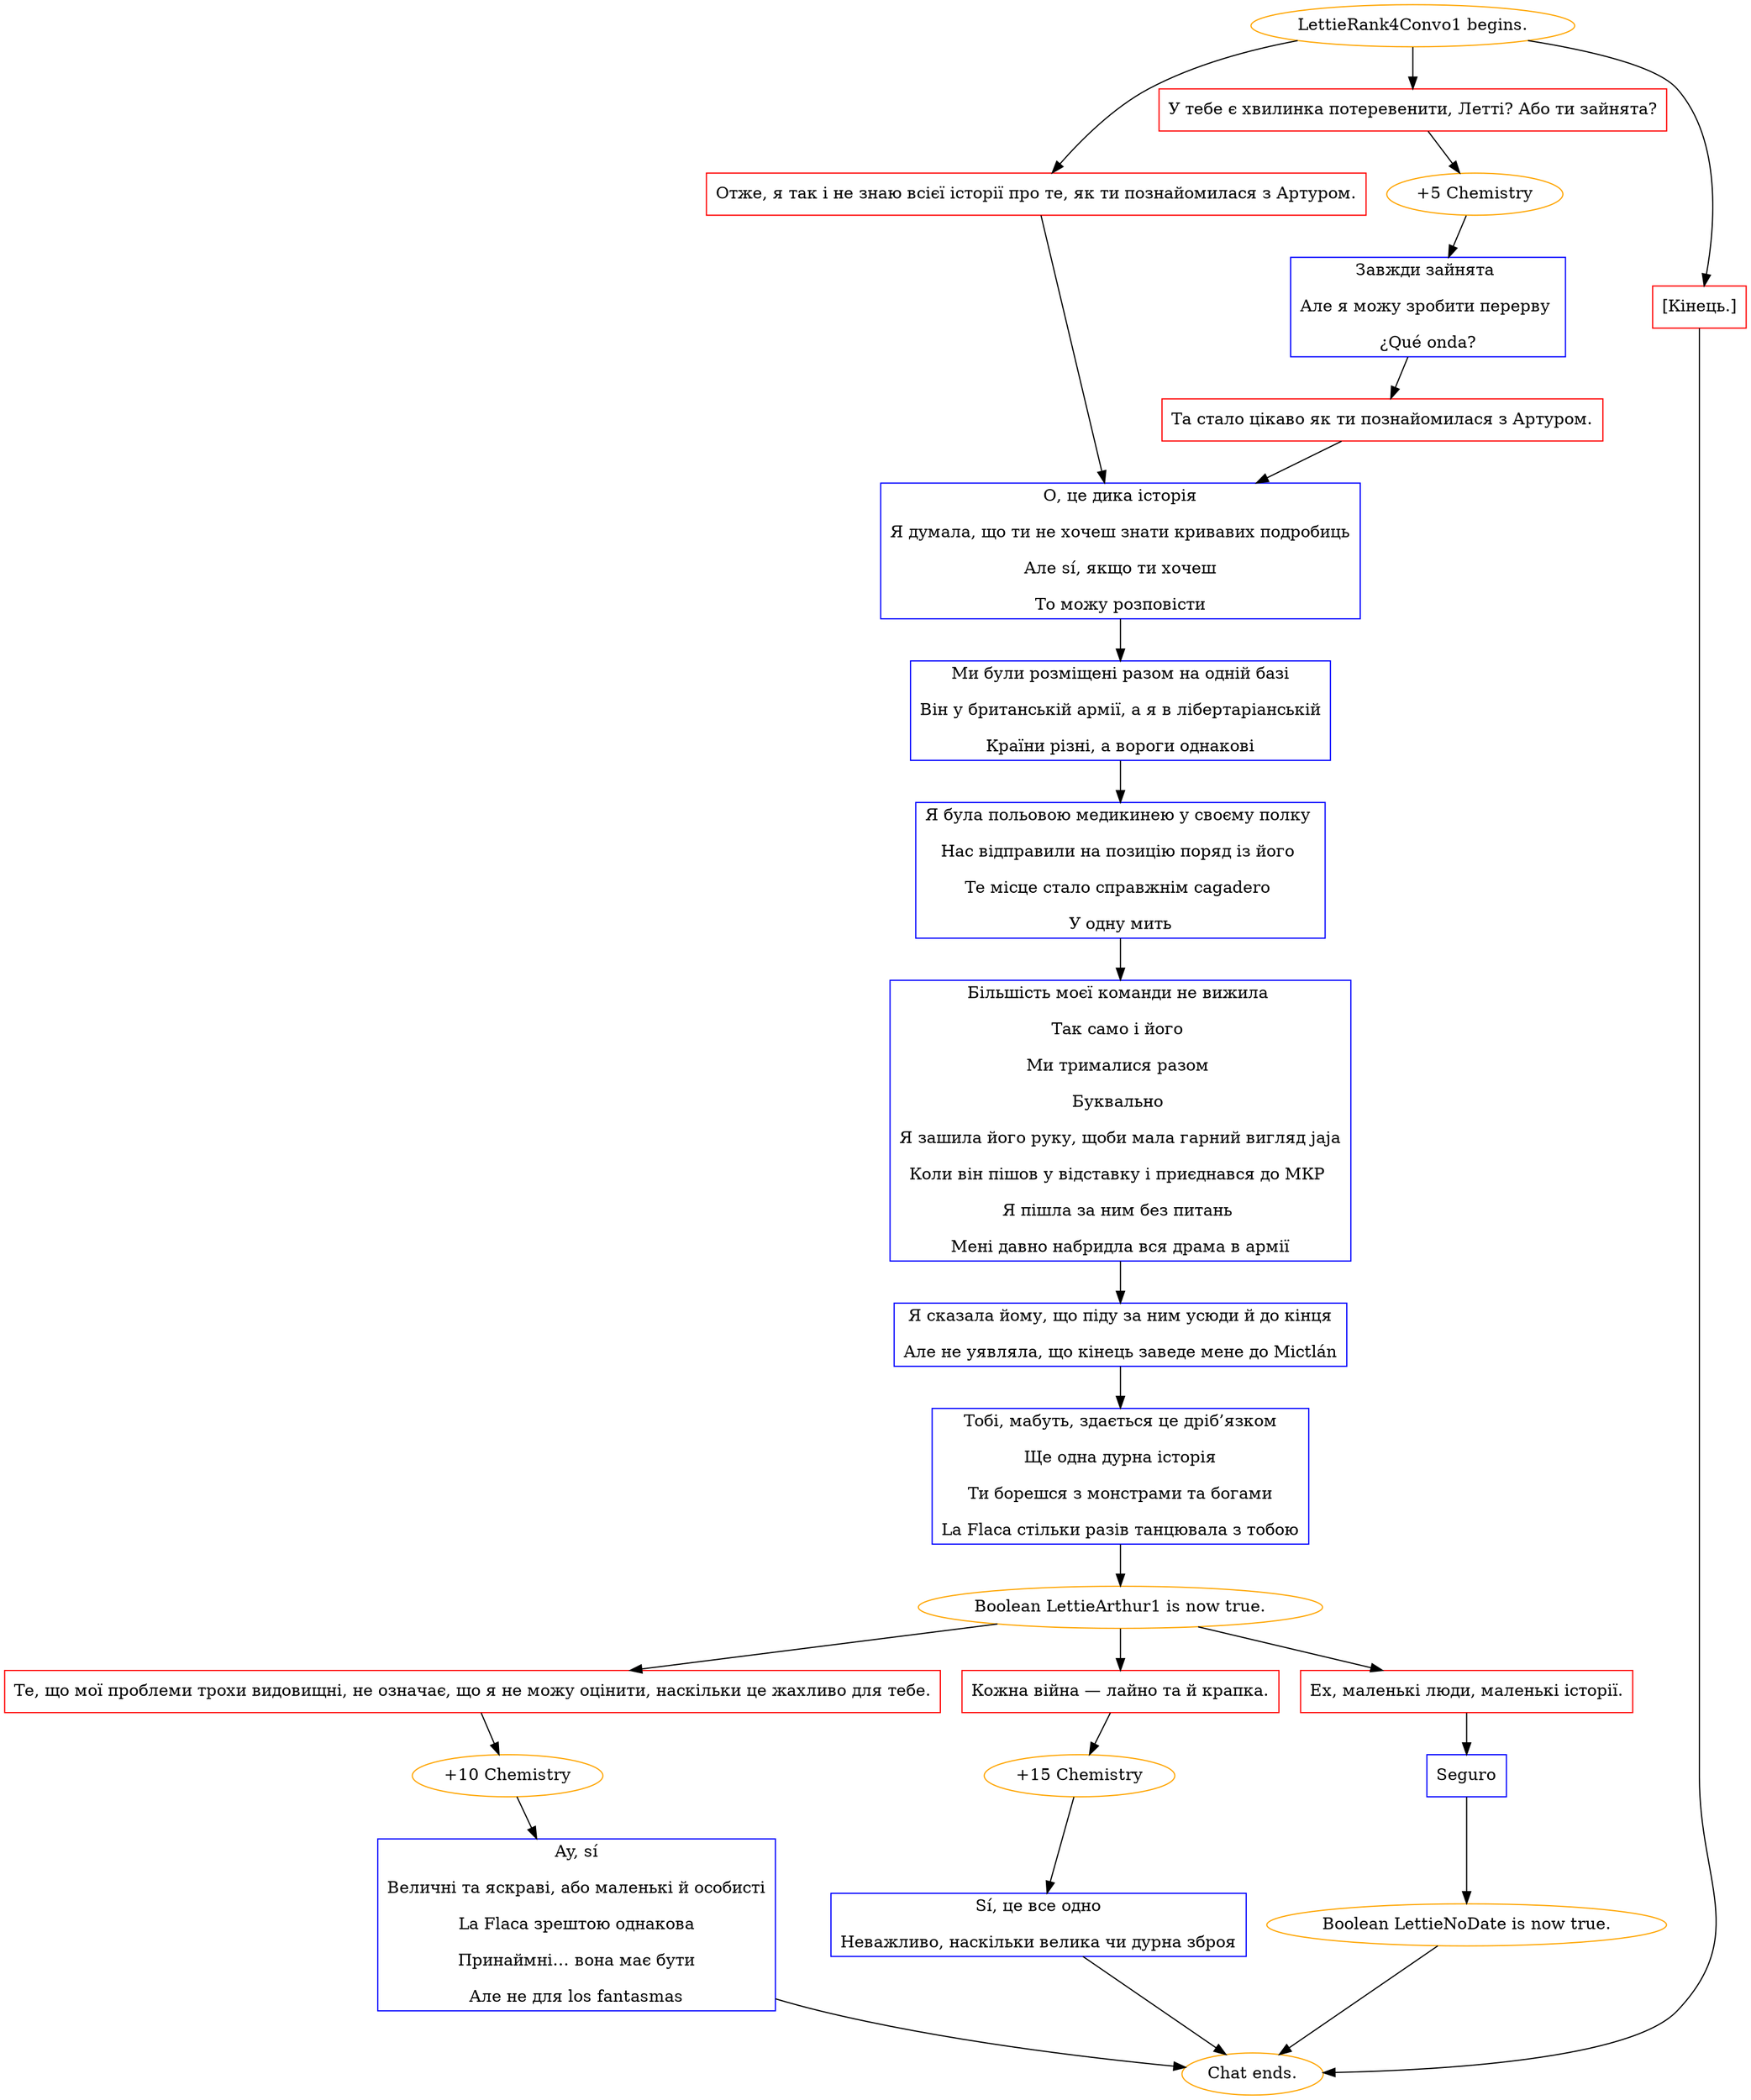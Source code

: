 digraph {
	"LettieRank4Convo1 begins." [color=orange];
		"LettieRank4Convo1 begins." -> j4042425091;
		"LettieRank4Convo1 begins." -> j1888042465;
		"LettieRank4Convo1 begins." -> j464151810;
	j4042425091 [label="Отже, я так і не знаю всієї історії про те, як ти познайомилася з Артуром.",shape=box,color=red];
		j4042425091 -> j1713015505;
	j1888042465 [label="У тебе є хвилинка потеревенити, Летті? Або ти зайнята?",shape=box,color=red];
		j1888042465 -> j26064832;
	j464151810 [label="[Кінець.]",shape=box,color=red];
		j464151810 -> "Chat ends.";
	j1713015505 [label="О, це дика історія
Я думала, що ти не хочеш знати кривавих подробиць
Але sí, якщо ти хочеш
То можу розповісти",shape=box,color=blue];
		j1713015505 -> j1474758842;
	j26064832 [label="+5 Chemistry",color=orange];
		j26064832 -> j153452663;
	"Chat ends." [color=orange];
	j1474758842 [label="Ми були розміщені разом на одній базі
Він у британській армії, а я в лібертаріанській
Країни різні, а вороги однакові",shape=box,color=blue];
		j1474758842 -> j1266186300;
	j153452663 [label="Завжди зайнята 
Але я можу зробити перерву 
¿Qué onda?",shape=box,color=blue];
		j153452663 -> j3414015227;
	j1266186300 [label="Я була польовою медикинею у своєму полку 
Нас відправили на позицію поряд із його 
Те місце стало справжнім cagadero 
У одну мить",shape=box,color=blue];
		j1266186300 -> j624572576;
	j3414015227 [label="Та стало цікаво як ти познайомилася з Артуром.",shape=box,color=red];
		j3414015227 -> j1713015505;
	j624572576 [label="Більшість моєї команди не вижила 
Так само і його 
Ми трималися разом 
Буквально 
Я зашила його руку, щоби мала гарний вигляд jaja
Коли він пішов у відставку і приєднався до МКР 
Я пішла за ним без питань 
Мені давно набридла вся драма в армії",shape=box,color=blue];
		j624572576 -> j1912488501;
	j1912488501 [label="Я сказала йому, що піду за ним усюди й до кінця
Але не уявляла, що кінець заведе мене до Mictlán",shape=box,color=blue];
		j1912488501 -> j1595333555;
	j1595333555 [label="Тобі, мабуть, здається це дріб’язком
Ще одна дурна історія
Ти борешся з монстрами та богами
La Flaca стільки разів танцювала з тобою",shape=box,color=blue];
		j1595333555 -> j3207784194;
	j3207784194 [label="Boolean LettieArthur1 is now true.",color=orange];
		j3207784194 -> j1933788441;
		j3207784194 -> j2294990979;
		j3207784194 -> j3223223923;
	j1933788441 [label="Те, що мої проблеми трохи видовищні, не означає, що я не можу оцінити, наскільки це жахливо для тебе.",shape=box,color=red];
		j1933788441 -> j1406996592;
	j2294990979 [label="Кожна війна — лайно та й крапка.",shape=box,color=red];
		j2294990979 -> j897366907;
	j3223223923 [label="Ех, маленькі люди, маленькі історії.",shape=box,color=red];
		j3223223923 -> j4124326144;
	j1406996592 [label="+10 Chemistry",color=orange];
		j1406996592 -> j3665282889;
	j897366907 [label="+15 Chemistry",color=orange];
		j897366907 -> j1615365852;
	j4124326144 [label="Seguro",shape=box,color=blue];
		j4124326144 -> j2703113057;
	j3665282889 [label="Ay, sí
Величні та яскраві, або маленькі й особисті
La Flaca зрештою однакова
Принаймні… вона має бути
Але не для los fantasmas",shape=box,color=blue];
		j3665282889 -> "Chat ends.";
	j1615365852 [label="Sí, це все одно
Неважливо, наскільки велика чи дурна зброя",shape=box,color=blue];
		j1615365852 -> "Chat ends.";
	j2703113057 [label="Boolean LettieNoDate is now true.",color=orange];
		j2703113057 -> "Chat ends.";
}